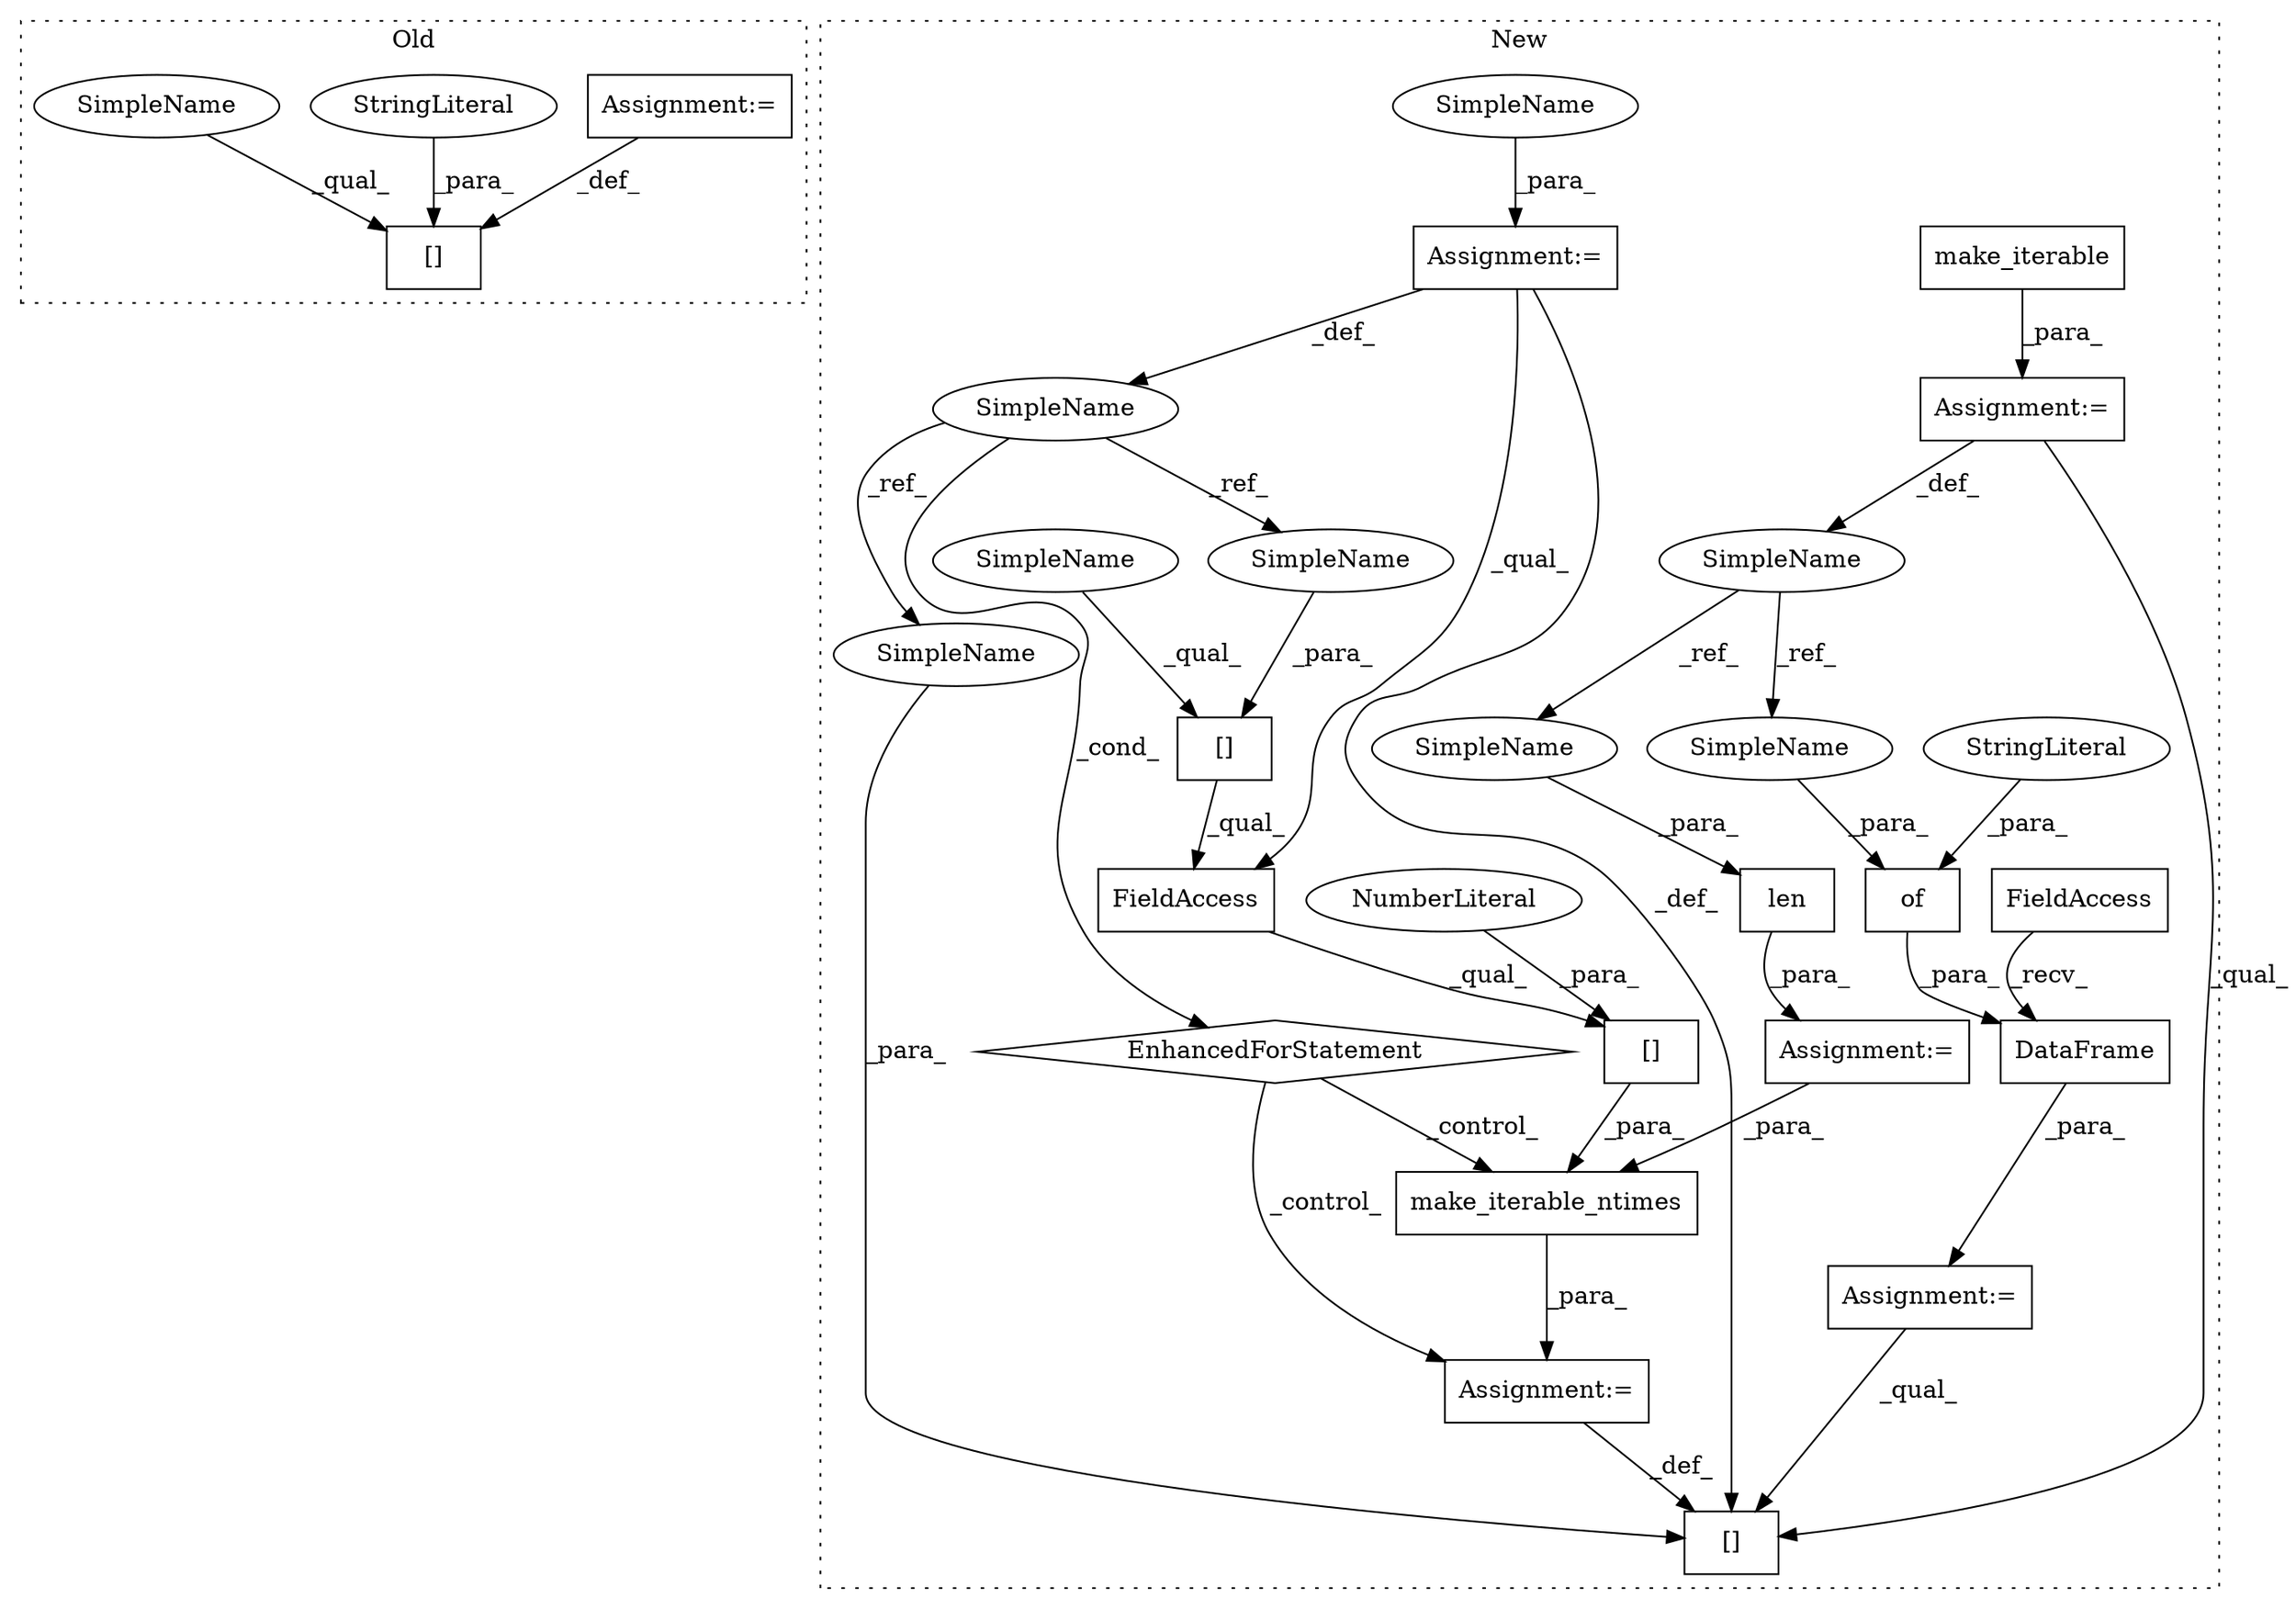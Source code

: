 digraph G {
subgraph cluster0 {
1 [label="[]" a="2" s="998,1015" l="6,1" shape="box"];
4 [label="Assignment:=" a="7" s="939" l="1" shape="box"];
5 [label="StringLiteral" a="45" s="1004" l="11" shape="ellipse"];
24 [label="SimpleName" a="42" s="998" l="5" shape="ellipse"];
label = "Old";
style="dotted";
}
subgraph cluster1 {
2 [label="DataFrame" a="32" s="1220,1273" l="10,1" shape="box"];
3 [label="Assignment:=" a="7" s="1212" l="1" shape="box"];
6 [label="Assignment:=" a="7" s="1137" l="1" shape="box"];
7 [label="of" a="32" s="1234,1272" l="3,1" shape="box"];
8 [label="StringLiteral" a="45" s="1237" l="7" shape="ellipse"];
9 [label="Assignment:=" a="7" s="1281" l="1" shape="box"];
10 [label="Assignment:=" a="7" s="1386" l="1" shape="box"];
11 [label="EnhancedForStatement" a="70" s="1298,1364" l="53,2" shape="diamond"];
12 [label="make_iterable_ntimes" a="32" s="1387,1426" l="21,1" shape="box"];
13 [label="[]" a="2" s="1408,1423" l="14,1" shape="box"];
14 [label="NumberLiteral" a="34" s="1422" l="1" shape="ellipse"];
15 [label="[]" a="2" s="1374,1385" l="9,1" shape="box"];
16 [label="SimpleName" a="42" s="1355" l="2" shape="ellipse"];
17 [label="[]" a="2" s="1408,1415" l="5,1" shape="box"];
18 [label="len" a="32" s="1282,1291" l="4,1" shape="box"];
19 [label="FieldAccess" a="22" s="1213" l="6" shape="box"];
20 [label="FieldAccess" a="22" s="1408" l="13" shape="box"];
21 [label="Assignment:=" a="7" s="1298,1364" l="53,2" shape="box"];
22 [label="make_iterable" a="32" s="1138,1157" l="14,1" shape="box"];
23 [label="SimpleName" a="42" s="1132" l="5" shape="ellipse"];
25 [label="SimpleName" a="42" s="1408" l="4" shape="ellipse"];
26 [label="SimpleName" a="42" s="1360" l="4" shape="ellipse"];
27 [label="SimpleName" a="42" s="1245" l="5" shape="ellipse"];
28 [label="SimpleName" a="42" s="1286" l="5" shape="ellipse"];
29 [label="SimpleName" a="42" s="1383" l="2" shape="ellipse"];
30 [label="SimpleName" a="42" s="1413" l="2" shape="ellipse"];
label = "New";
style="dotted";
}
2 -> 3 [label="_para_"];
3 -> 15 [label="_qual_"];
4 -> 1 [label="_def_"];
5 -> 1 [label="_para_"];
6 -> 15 [label="_qual_"];
6 -> 23 [label="_def_"];
7 -> 2 [label="_para_"];
8 -> 7 [label="_para_"];
9 -> 12 [label="_para_"];
10 -> 15 [label="_def_"];
11 -> 12 [label="_control_"];
11 -> 10 [label="_control_"];
12 -> 10 [label="_para_"];
13 -> 12 [label="_para_"];
14 -> 13 [label="_para_"];
16 -> 11 [label="_cond_"];
16 -> 29 [label="_ref_"];
16 -> 30 [label="_ref_"];
17 -> 20 [label="_qual_"];
18 -> 9 [label="_para_"];
19 -> 2 [label="_recv_"];
20 -> 13 [label="_qual_"];
21 -> 15 [label="_def_"];
21 -> 20 [label="_qual_"];
21 -> 16 [label="_def_"];
22 -> 6 [label="_para_"];
23 -> 28 [label="_ref_"];
23 -> 27 [label="_ref_"];
24 -> 1 [label="_qual_"];
25 -> 17 [label="_qual_"];
26 -> 21 [label="_para_"];
27 -> 7 [label="_para_"];
28 -> 18 [label="_para_"];
29 -> 15 [label="_para_"];
30 -> 17 [label="_para_"];
}